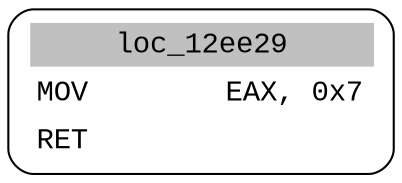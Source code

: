 digraph asm_graph {
1941 [
shape="Mrecord" fontname="Courier New"label =<<table border="0" cellborder="0" cellpadding="3"><tr><td align="center" colspan="2" bgcolor="grey">loc_12ee29</td></tr><tr><td align="left">MOV        EAX, 0x7</td></tr><tr><td align="left">RET        </td></tr></table>> ];
}